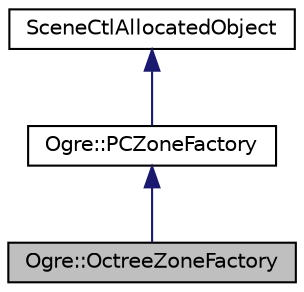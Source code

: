 digraph "Ogre::OctreeZoneFactory"
{
  bgcolor="transparent";
  edge [fontname="Helvetica",fontsize="10",labelfontname="Helvetica",labelfontsize="10"];
  node [fontname="Helvetica",fontsize="10",shape=record];
  Node0 [label="Ogre::OctreeZoneFactory",height=0.2,width=0.4,color="black", fillcolor="grey75", style="filled", fontcolor="black"];
  Node1 -> Node0 [dir="back",color="midnightblue",fontsize="10",style="solid",fontname="Helvetica"];
  Node1 [label="Ogre::PCZoneFactory",height=0.2,width=0.4,color="black",URL="$class_ogre_1_1_p_c_zone_factory.html",tooltip="Factory for PCZones. "];
  Node2 -> Node1 [dir="back",color="midnightblue",fontsize="10",style="solid",fontname="Helvetica"];
  Node2 [label="SceneCtlAllocatedObject",height=0.2,width=0.4,color="black",URL="$class_ogre_1_1_allocated_object.html"];
}
